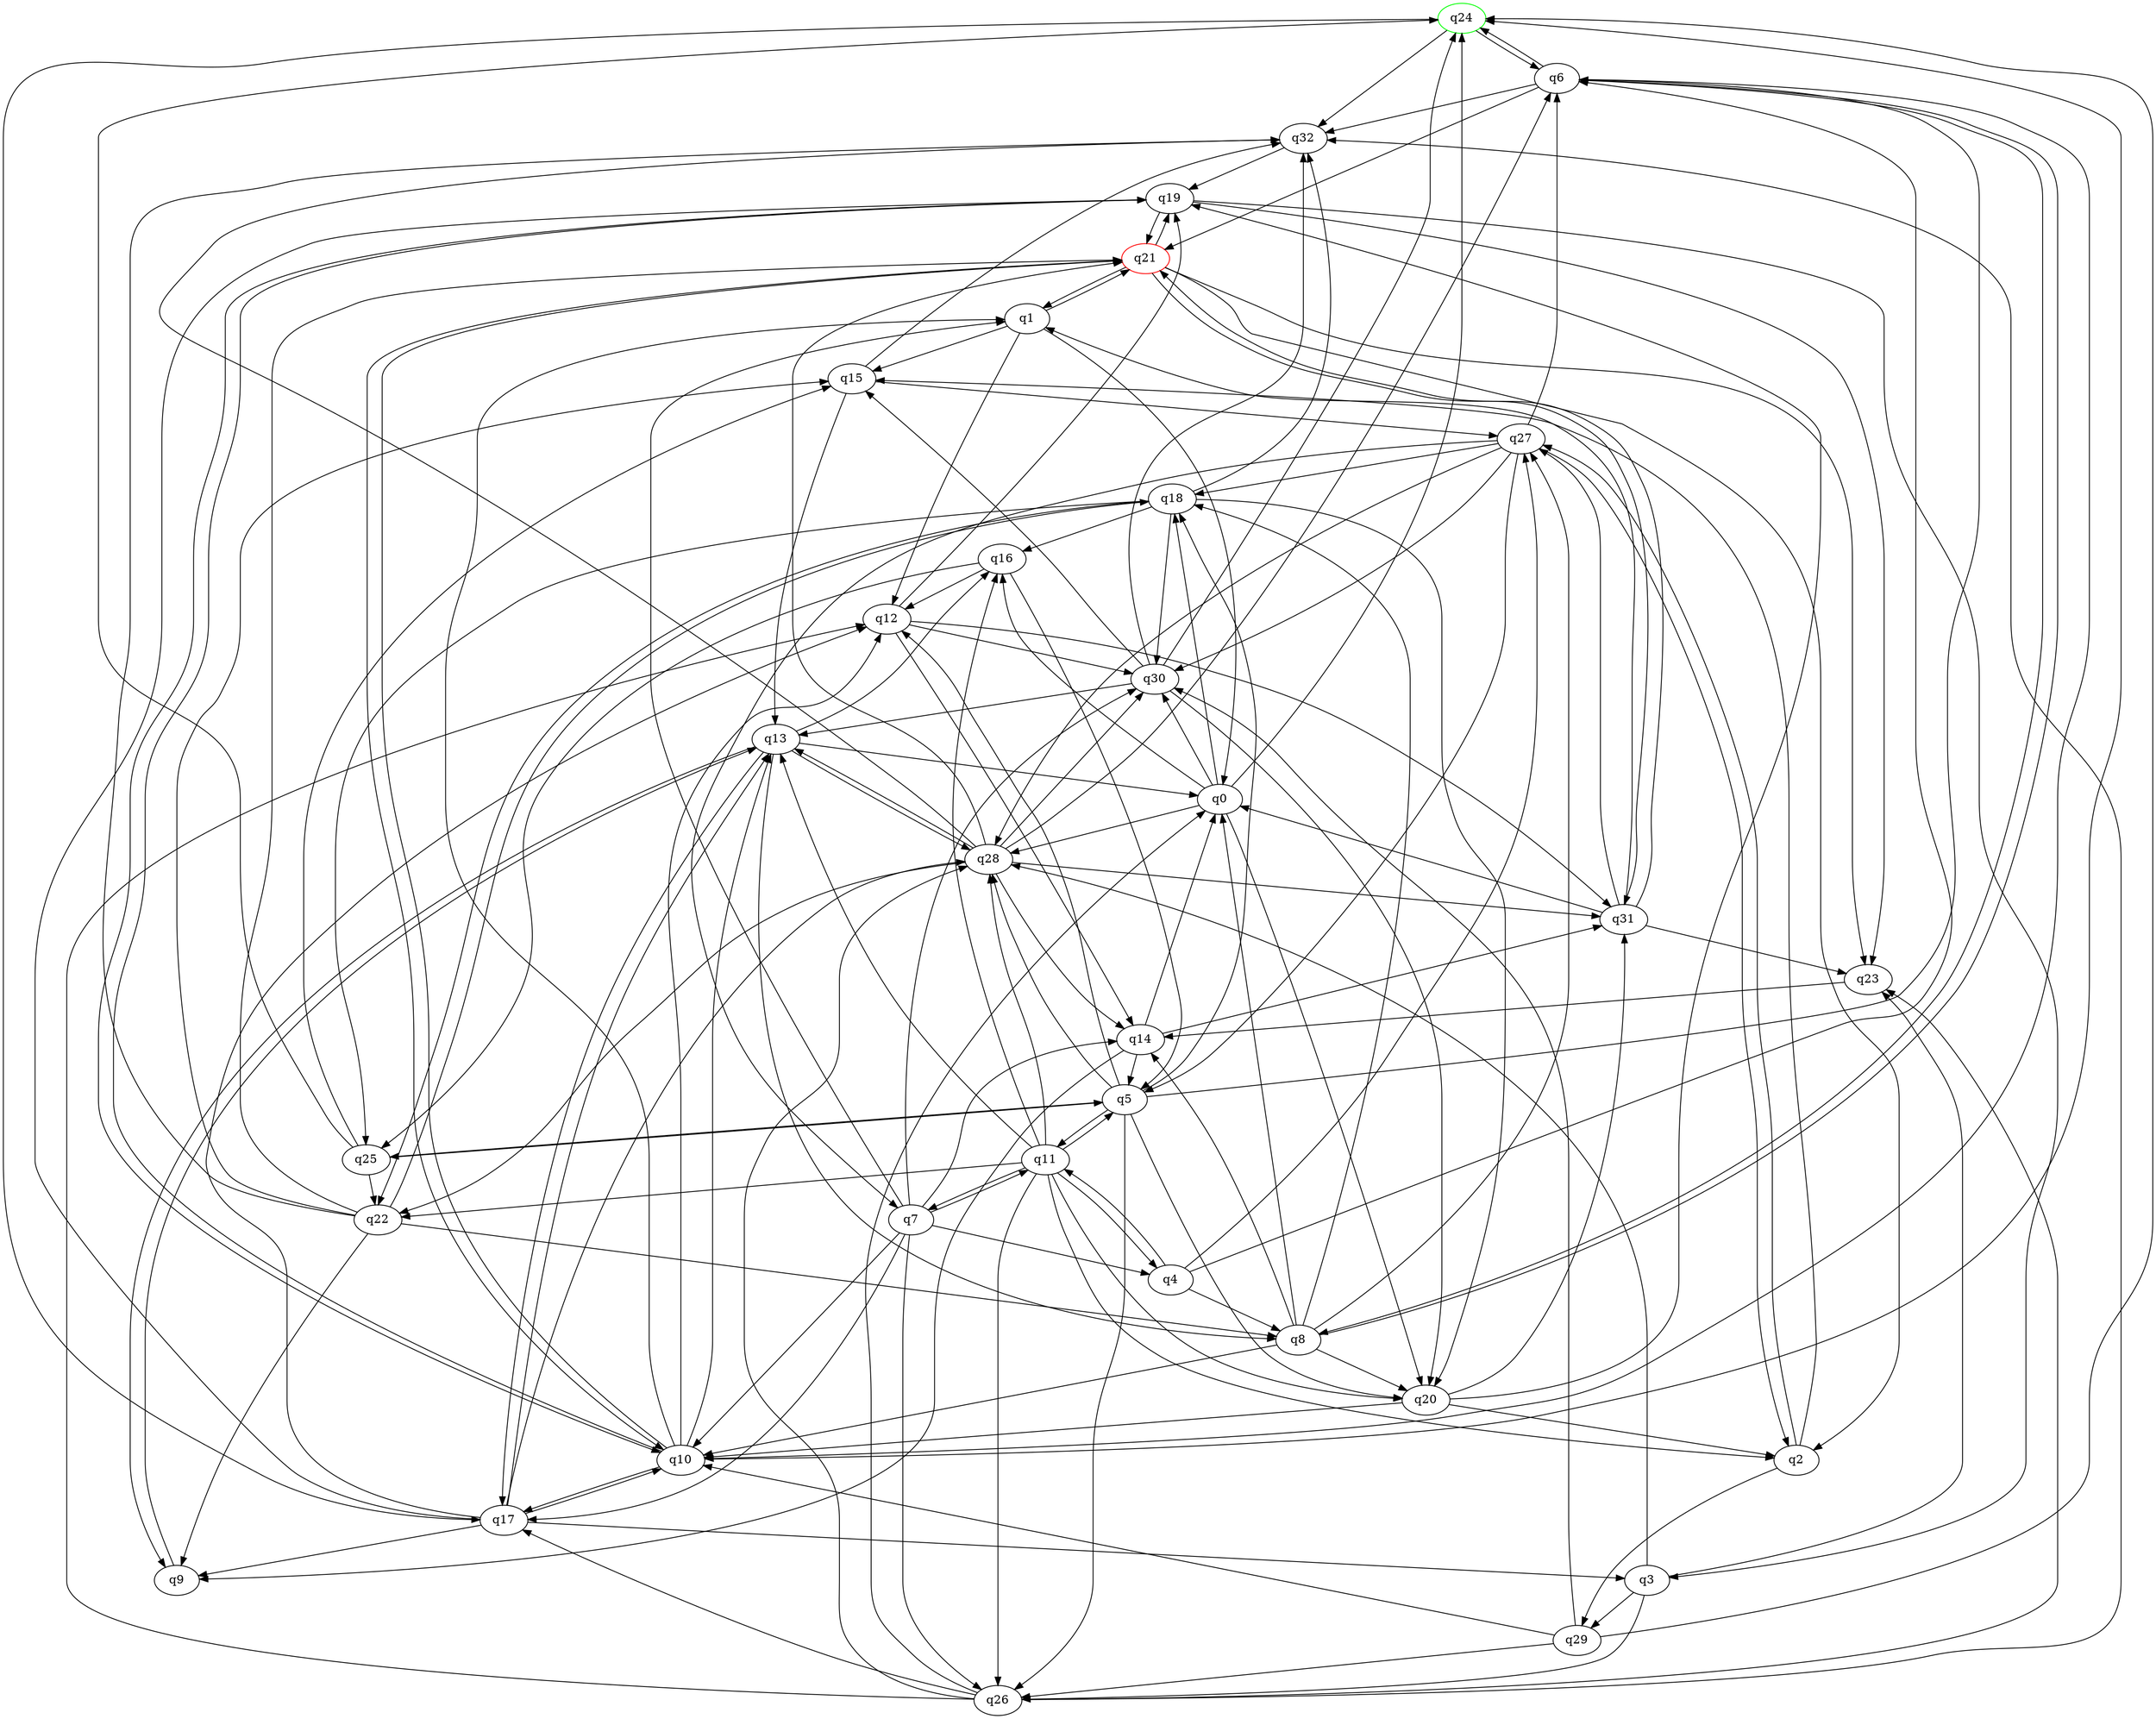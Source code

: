 digraph A{
q24 [initial=1,color=green];
q21 [final=1,color=red];
q0 -> q16;
q0 -> q18;
q0 -> q20;
q0 -> q24;
q0 -> q28;
q0 -> q30;
q1 -> q0;
q1 -> q12;
q1 -> q15;
q1 -> q21;
q2 -> q15;
q2 -> q27;
q2 -> q29;
q3 -> q23;
q3 -> q26;
q3 -> q28;
q3 -> q29;
q4 -> q6;
q4 -> q8;
q4 -> q11;
q4 -> q27;
q5 -> q6;
q5 -> q11;
q5 -> q12;
q5 -> q18;
q5 -> q20;
q5 -> q25;
q5 -> q26;
q5 -> q28;
q6 -> q8;
q6 -> q10;
q6 -> q21;
q6 -> q24;
q6 -> q32;
q7 -> q1;
q7 -> q4;
q7 -> q10;
q7 -> q11;
q7 -> q14;
q7 -> q17;
q7 -> q26;
q7 -> q30;
q8 -> q0;
q8 -> q6;
q8 -> q10;
q8 -> q14;
q8 -> q18;
q8 -> q20;
q8 -> q27;
q9 -> q13;
q10 -> q1;
q10 -> q12;
q10 -> q13;
q10 -> q17;
q10 -> q19;
q10 -> q21;
q10 -> q24;
q11 -> q2;
q11 -> q4;
q11 -> q5;
q11 -> q7;
q11 -> q13;
q11 -> q16;
q11 -> q20;
q11 -> q22;
q11 -> q26;
q11 -> q28;
q12 -> q14;
q12 -> q19;
q12 -> q30;
q12 -> q31;
q13 -> q0;
q13 -> q8;
q13 -> q9;
q13 -> q16;
q13 -> q17;
q13 -> q28;
q14 -> q0;
q14 -> q5;
q14 -> q9;
q14 -> q31;
q15 -> q13;
q15 -> q27;
q15 -> q32;
q16 -> q5;
q16 -> q12;
q16 -> q25;
q17 -> q3;
q17 -> q9;
q17 -> q10;
q17 -> q12;
q17 -> q13;
q17 -> q19;
q17 -> q28;
q18 -> q16;
q18 -> q20;
q18 -> q22;
q18 -> q25;
q18 -> q30;
q18 -> q32;
q19 -> q3;
q19 -> q10;
q19 -> q21;
q19 -> q23;
q20 -> q2;
q20 -> q10;
q20 -> q19;
q20 -> q31;
q21 -> q1;
q21 -> q2;
q21 -> q10;
q21 -> q19;
q21 -> q23;
q21 -> q31;
q22 -> q8;
q22 -> q9;
q22 -> q15;
q22 -> q18;
q22 -> q21;
q22 -> q32;
q23 -> q14;
q24 -> q6;
q24 -> q17;
q24 -> q32;
q25 -> q5;
q25 -> q15;
q25 -> q22;
q25 -> q24;
q26 -> q0;
q26 -> q12;
q26 -> q17;
q26 -> q23;
q26 -> q28;
q26 -> q32;
q27 -> q2;
q27 -> q5;
q27 -> q6;
q27 -> q7;
q27 -> q18;
q27 -> q28;
q27 -> q30;
q28 -> q6;
q28 -> q13;
q28 -> q14;
q28 -> q21;
q28 -> q22;
q28 -> q30;
q28 -> q31;
q28 -> q32;
q29 -> q10;
q29 -> q24;
q29 -> q26;
q29 -> q30;
q30 -> q13;
q30 -> q15;
q30 -> q20;
q30 -> q24;
q30 -> q32;
q31 -> q0;
q31 -> q1;
q31 -> q21;
q31 -> q23;
q31 -> q27;
q32 -> q19;
}